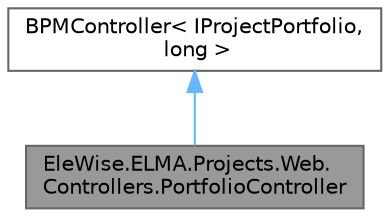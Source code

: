 digraph "EleWise.ELMA.Projects.Web.Controllers.PortfolioController"
{
 // LATEX_PDF_SIZE
  bgcolor="transparent";
  edge [fontname=Helvetica,fontsize=10,labelfontname=Helvetica,labelfontsize=10];
  node [fontname=Helvetica,fontsize=10,shape=box,height=0.2,width=0.4];
  Node1 [id="Node000001",label="EleWise.ELMA.Projects.Web.\lControllers.PortfolioController",height=0.2,width=0.4,color="gray40", fillcolor="grey60", style="filled", fontcolor="black",tooltip="Контроллер для портфелей проектов"];
  Node2 -> Node1 [id="edge1_Node000001_Node000002",dir="back",color="steelblue1",style="solid",tooltip=" "];
  Node2 [id="Node000002",label="BPMController\< IProjectPortfolio,\l long \>",height=0.2,width=0.4,color="gray40", fillcolor="white", style="filled",tooltip=" "];
}
